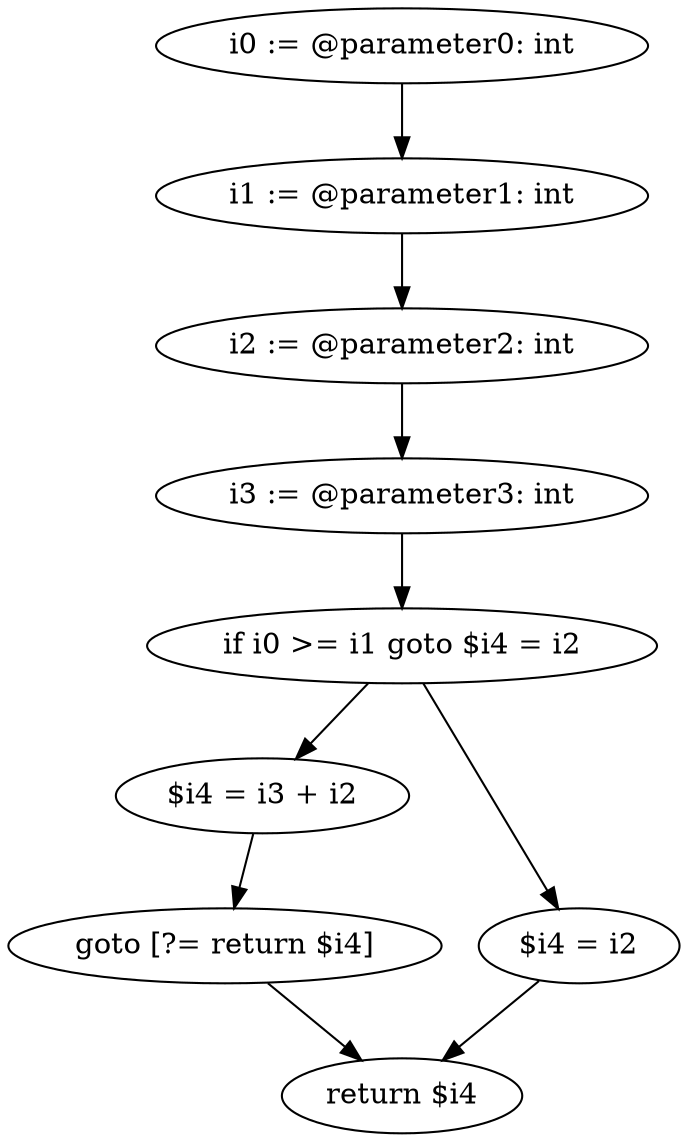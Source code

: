 digraph "unitGraph" {
    "i0 := @parameter0: int"
    "i1 := @parameter1: int"
    "i2 := @parameter2: int"
    "i3 := @parameter3: int"
    "if i0 >= i1 goto $i4 = i2"
    "$i4 = i3 + i2"
    "goto [?= return $i4]"
    "$i4 = i2"
    "return $i4"
    "i0 := @parameter0: int"->"i1 := @parameter1: int";
    "i1 := @parameter1: int"->"i2 := @parameter2: int";
    "i2 := @parameter2: int"->"i3 := @parameter3: int";
    "i3 := @parameter3: int"->"if i0 >= i1 goto $i4 = i2";
    "if i0 >= i1 goto $i4 = i2"->"$i4 = i3 + i2";
    "if i0 >= i1 goto $i4 = i2"->"$i4 = i2";
    "$i4 = i3 + i2"->"goto [?= return $i4]";
    "goto [?= return $i4]"->"return $i4";
    "$i4 = i2"->"return $i4";
}
